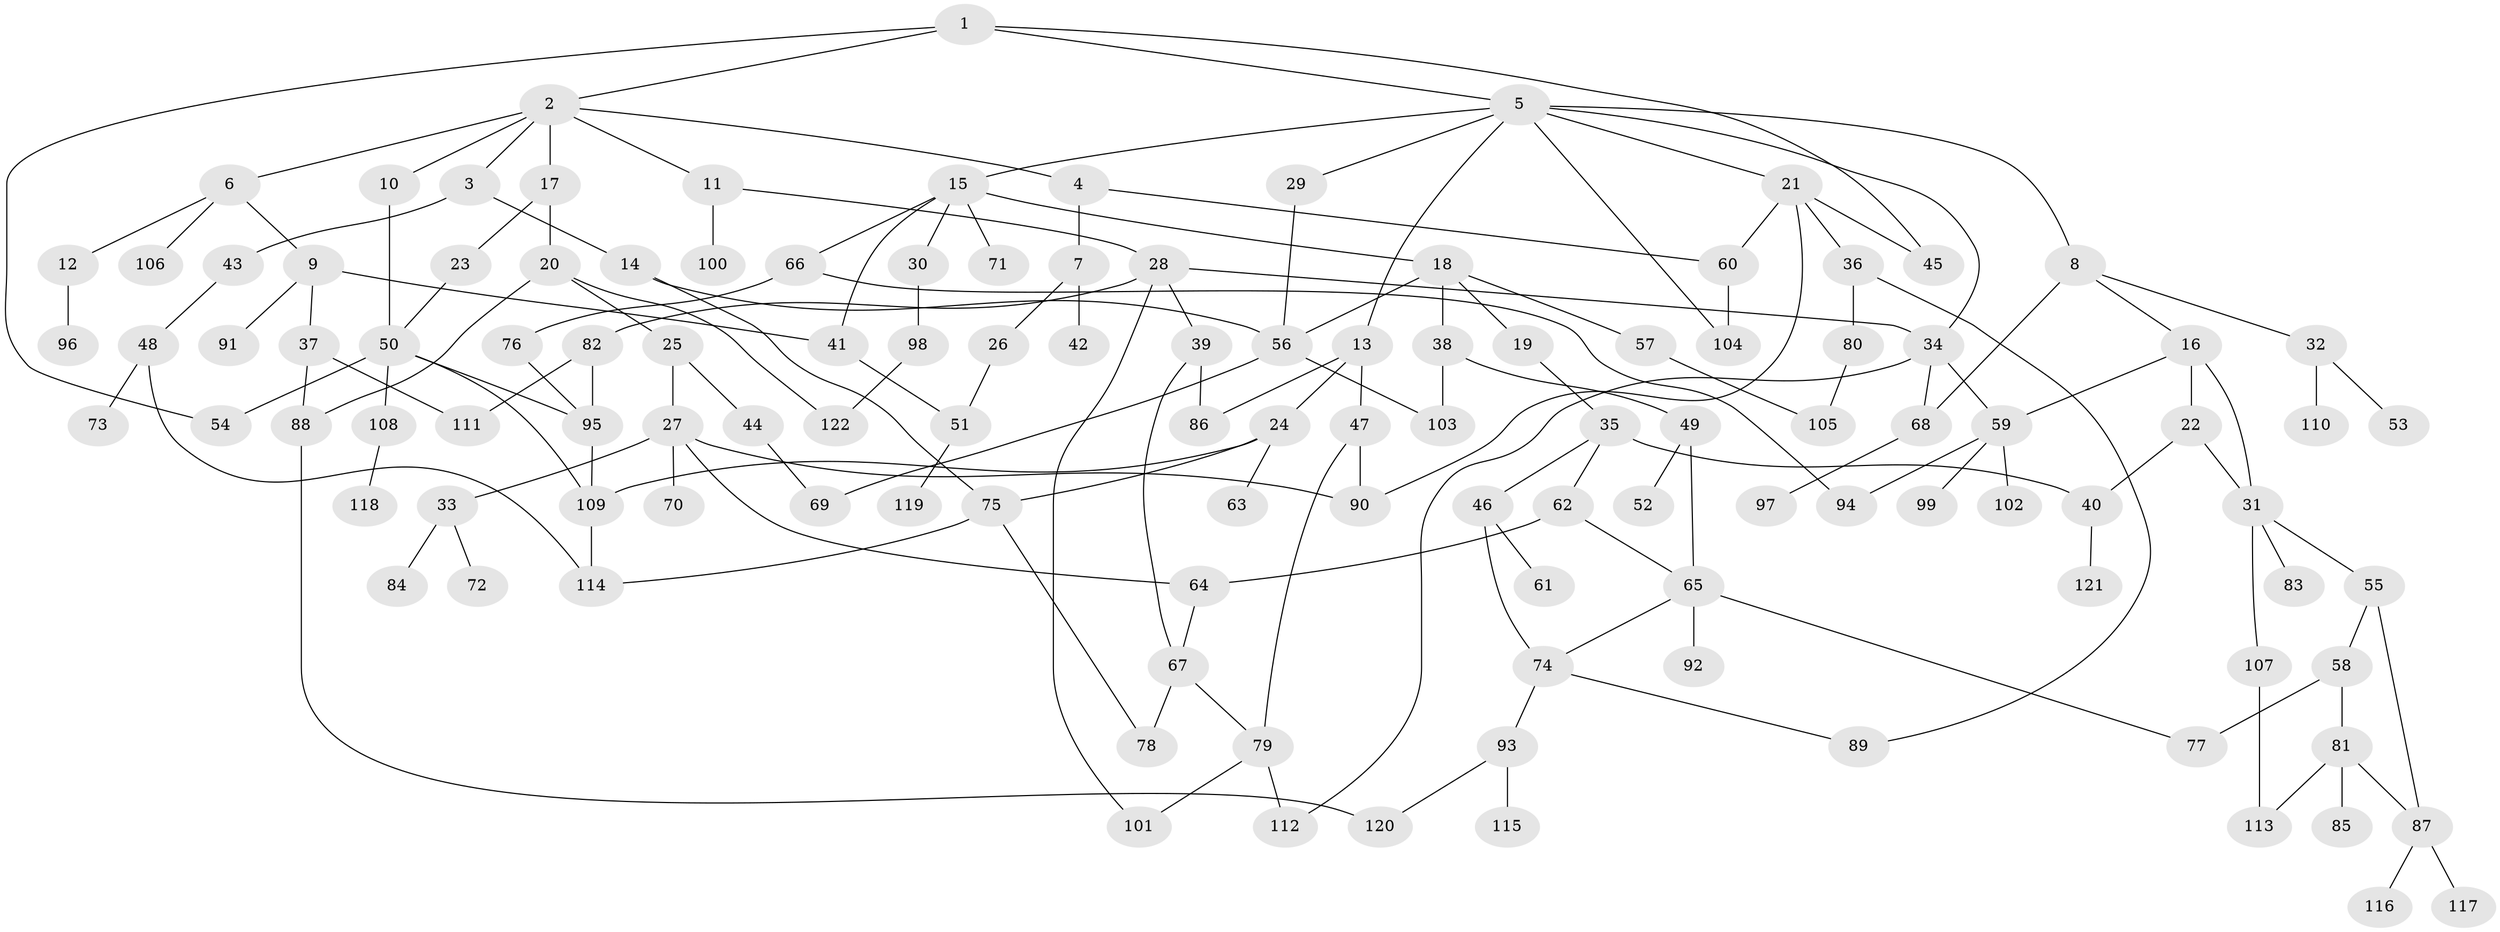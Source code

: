 // Generated by graph-tools (version 1.1) at 2025/41/03/09/25 04:41:18]
// undirected, 122 vertices, 165 edges
graph export_dot {
graph [start="1"]
  node [color=gray90,style=filled];
  1;
  2;
  3;
  4;
  5;
  6;
  7;
  8;
  9;
  10;
  11;
  12;
  13;
  14;
  15;
  16;
  17;
  18;
  19;
  20;
  21;
  22;
  23;
  24;
  25;
  26;
  27;
  28;
  29;
  30;
  31;
  32;
  33;
  34;
  35;
  36;
  37;
  38;
  39;
  40;
  41;
  42;
  43;
  44;
  45;
  46;
  47;
  48;
  49;
  50;
  51;
  52;
  53;
  54;
  55;
  56;
  57;
  58;
  59;
  60;
  61;
  62;
  63;
  64;
  65;
  66;
  67;
  68;
  69;
  70;
  71;
  72;
  73;
  74;
  75;
  76;
  77;
  78;
  79;
  80;
  81;
  82;
  83;
  84;
  85;
  86;
  87;
  88;
  89;
  90;
  91;
  92;
  93;
  94;
  95;
  96;
  97;
  98;
  99;
  100;
  101;
  102;
  103;
  104;
  105;
  106;
  107;
  108;
  109;
  110;
  111;
  112;
  113;
  114;
  115;
  116;
  117;
  118;
  119;
  120;
  121;
  122;
  1 -- 2;
  1 -- 5;
  1 -- 54;
  1 -- 45;
  2 -- 3;
  2 -- 4;
  2 -- 6;
  2 -- 10;
  2 -- 11;
  2 -- 17;
  3 -- 14;
  3 -- 43;
  4 -- 7;
  4 -- 60;
  5 -- 8;
  5 -- 13;
  5 -- 15;
  5 -- 21;
  5 -- 29;
  5 -- 104;
  5 -- 34;
  6 -- 9;
  6 -- 12;
  6 -- 106;
  7 -- 26;
  7 -- 42;
  8 -- 16;
  8 -- 32;
  8 -- 68;
  9 -- 37;
  9 -- 91;
  9 -- 41;
  10 -- 50;
  11 -- 28;
  11 -- 100;
  12 -- 96;
  13 -- 24;
  13 -- 47;
  13 -- 86;
  14 -- 75;
  14 -- 56;
  15 -- 18;
  15 -- 30;
  15 -- 41;
  15 -- 66;
  15 -- 71;
  16 -- 22;
  16 -- 59;
  16 -- 31;
  17 -- 20;
  17 -- 23;
  18 -- 19;
  18 -- 38;
  18 -- 57;
  18 -- 56;
  19 -- 35;
  20 -- 25;
  20 -- 88;
  20 -- 122;
  21 -- 36;
  21 -- 45;
  21 -- 60;
  21 -- 90;
  22 -- 31;
  22 -- 40;
  23 -- 50;
  24 -- 63;
  24 -- 75;
  24 -- 109;
  25 -- 27;
  25 -- 44;
  26 -- 51;
  27 -- 33;
  27 -- 70;
  27 -- 64;
  27 -- 90;
  28 -- 34;
  28 -- 39;
  28 -- 82;
  28 -- 101;
  29 -- 56;
  30 -- 98;
  31 -- 55;
  31 -- 83;
  31 -- 107;
  32 -- 53;
  32 -- 110;
  33 -- 72;
  33 -- 84;
  34 -- 112;
  34 -- 59;
  34 -- 68;
  35 -- 40;
  35 -- 46;
  35 -- 62;
  36 -- 80;
  36 -- 89;
  37 -- 111;
  37 -- 88;
  38 -- 49;
  38 -- 103;
  39 -- 67;
  39 -- 86;
  40 -- 121;
  41 -- 51;
  43 -- 48;
  44 -- 69;
  46 -- 61;
  46 -- 74;
  47 -- 90;
  47 -- 79;
  48 -- 73;
  48 -- 114;
  49 -- 52;
  49 -- 65;
  50 -- 108;
  50 -- 95;
  50 -- 54;
  50 -- 109;
  51 -- 119;
  55 -- 58;
  55 -- 87;
  56 -- 69;
  56 -- 103;
  57 -- 105;
  58 -- 77;
  58 -- 81;
  59 -- 99;
  59 -- 102;
  59 -- 94;
  60 -- 104;
  62 -- 64;
  62 -- 65;
  64 -- 67;
  65 -- 92;
  65 -- 74;
  65 -- 77;
  66 -- 76;
  66 -- 94;
  67 -- 78;
  67 -- 79;
  68 -- 97;
  74 -- 93;
  74 -- 89;
  75 -- 114;
  75 -- 78;
  76 -- 95;
  79 -- 101;
  79 -- 112;
  80 -- 105;
  81 -- 85;
  81 -- 87;
  81 -- 113;
  82 -- 95;
  82 -- 111;
  87 -- 116;
  87 -- 117;
  88 -- 120;
  93 -- 115;
  93 -- 120;
  95 -- 109;
  98 -- 122;
  107 -- 113;
  108 -- 118;
  109 -- 114;
}
